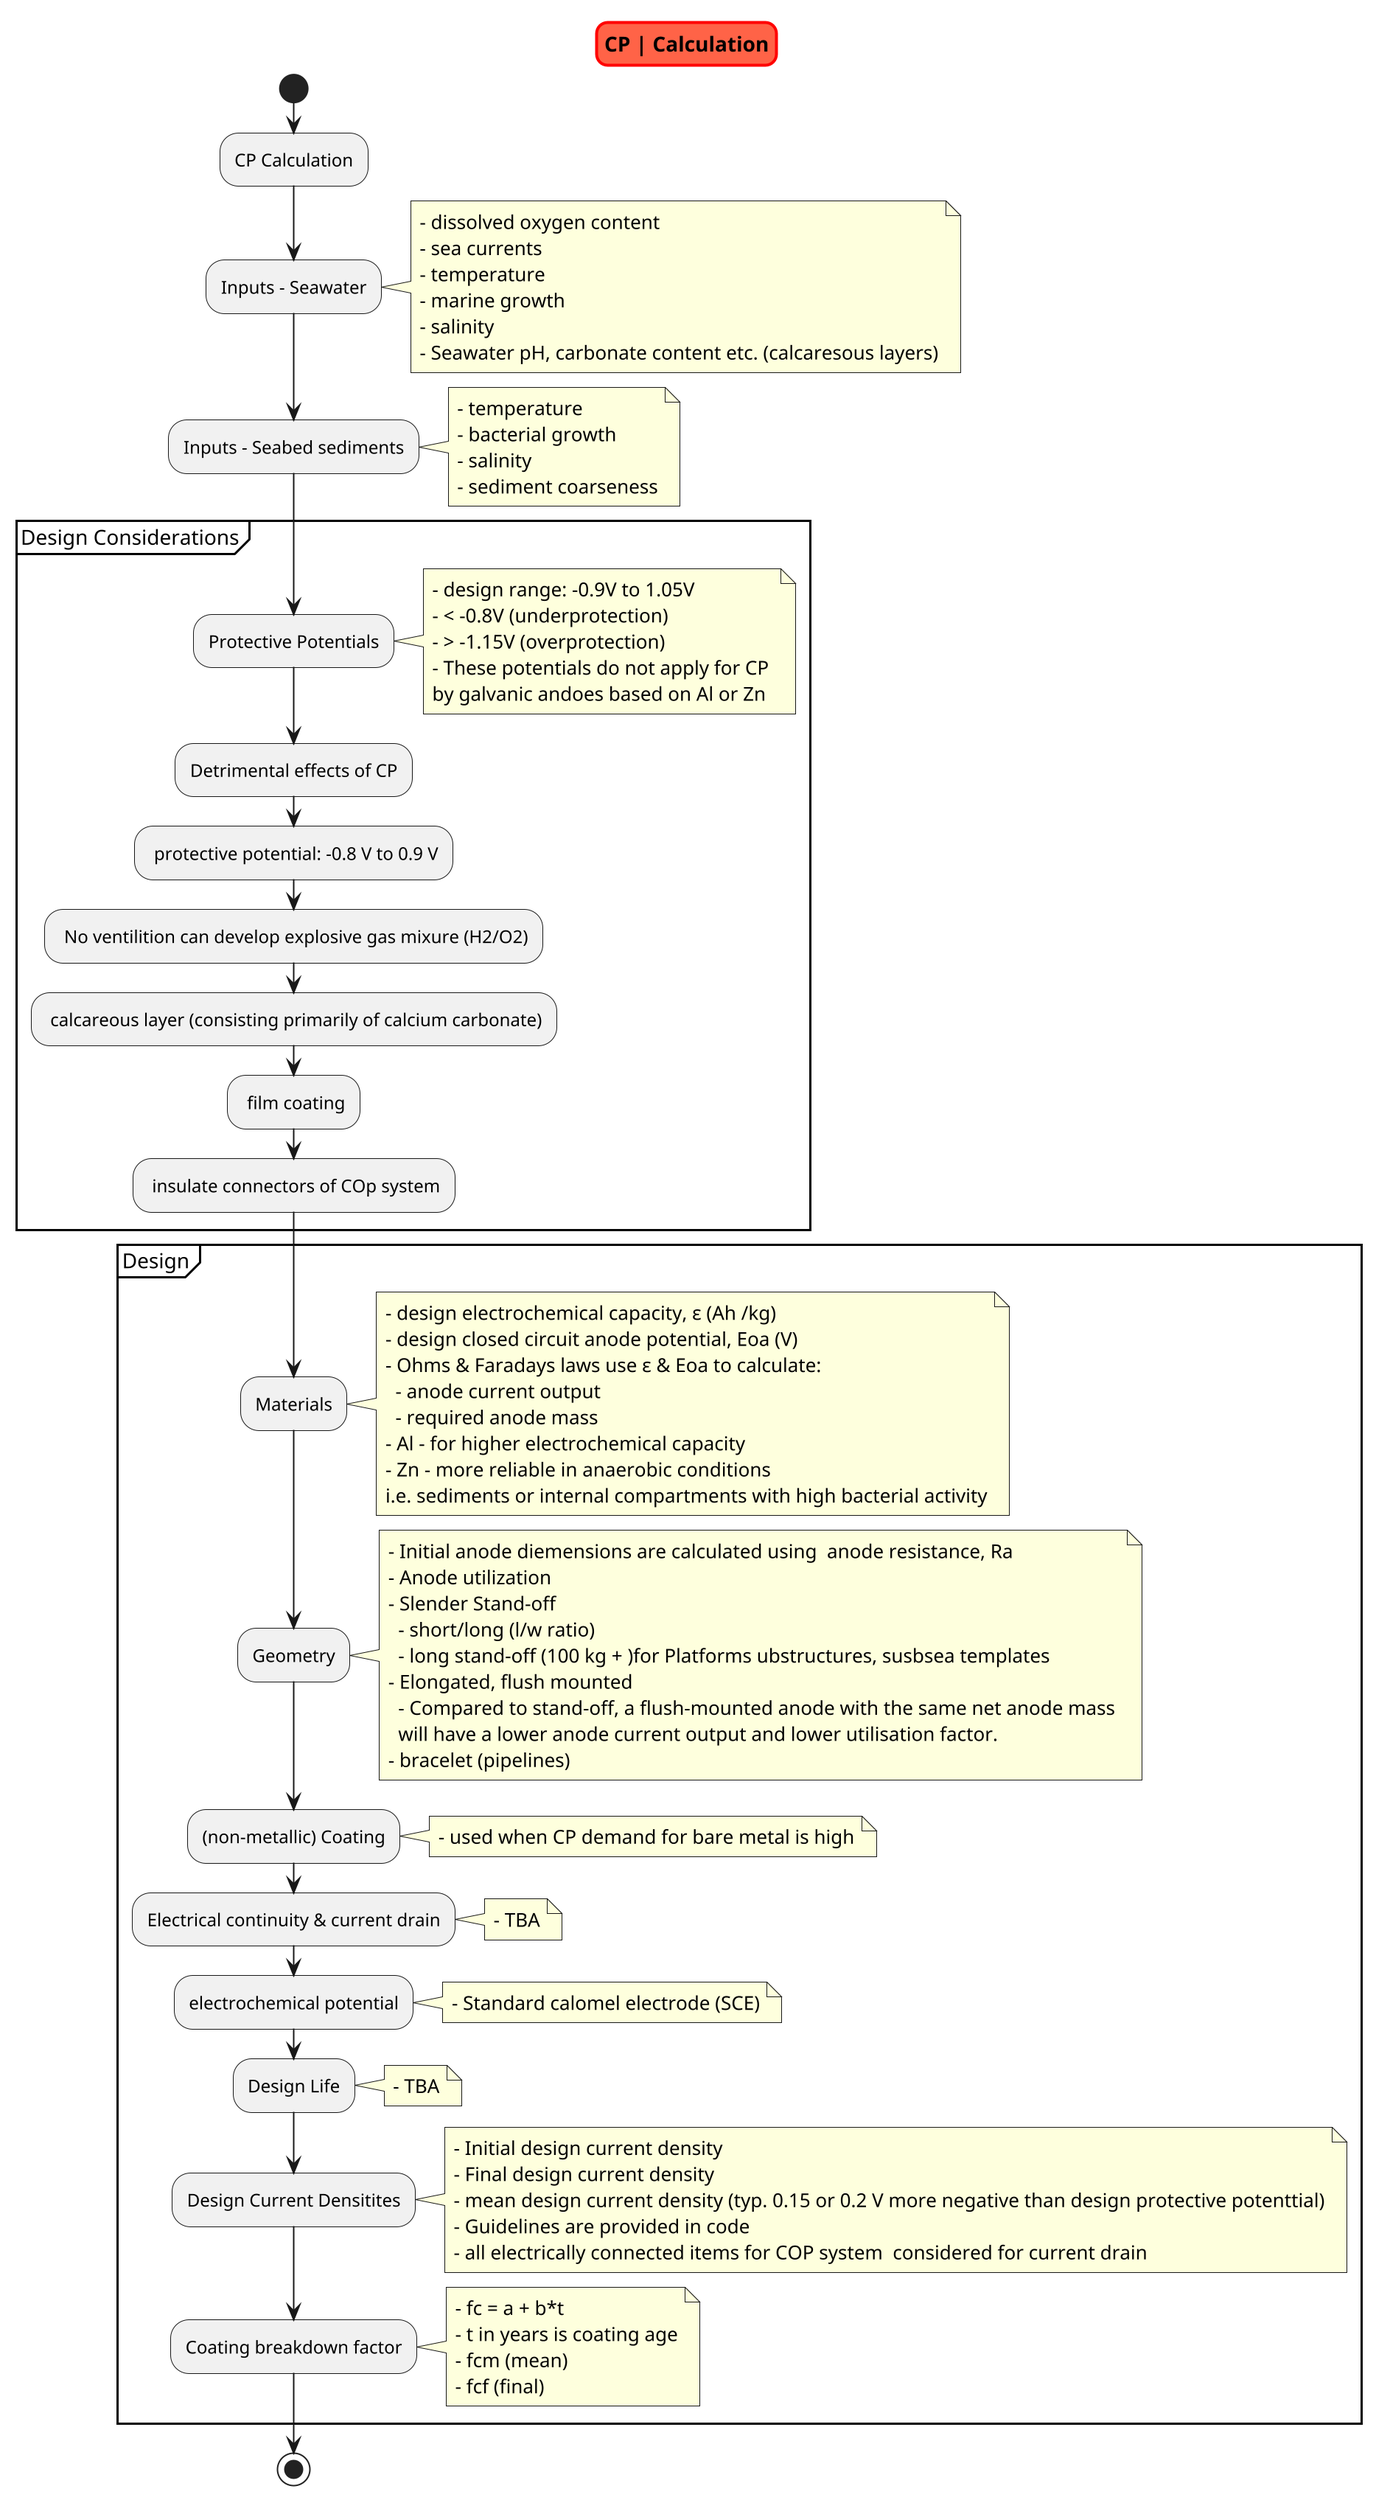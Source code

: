 @startuml  cp_calculation

scale 2
skinparam titleBorderRoundCorner 15
skinparam titleBorderThickness 2
skinparam titleBorderColor red
skinparam titleBackgroundColor Tomato

title CP | Calculation

start
:CP Calculation;

:Inputs - Seawater;

  note right
    - dissolved oxygen content
    - sea currents
    - temperature
    - marine growth
    - salinity
    - Seawater pH, carbonate content etc. (calcaresous layers)
  end note

:Inputs - Seabed sediments;

  note right
    - temperature
    - bacterial growth
    - salinity
    - sediment coarseness
  end note


partition Design Considerations {

:Protective Potentials;
  note right
    - design range: -0.9V to 1.05V
    - < -0.8V (underprotection)
    - > -1.15V (overprotection)
    - These potentials do not apply for CP 
    by galvanic andoes based on Al or Zn
  end note

:Detrimental effects of CP;
    - protective potential: -0.8 V to 0.9 V 
    - No ventilition can develop explosive gas mixure (H2/O2)
    - calcareous layer (consisting primarily of calcium carbonate)
      - film coating
      - insulate connectors of COp system
}


partition Design {

:Materials;
  note right
    - design electrochemical capacity, ε (Ah /kg)
    - design closed circuit anode potential, Eoa (V)
    - Ohms & Faradays laws use ε & Eoa to calculate:
      - anode current output
      - required anode mass
    - Al - for higher electrochemical capacity
    - Zn - more reliable in anaerobic conditions 
    i.e. sediments or internal compartments with high bacterial activity
  end note

:Geometry;
  note right
    - Initial anode diemensions are calculated using  anode resistance, Ra 
    - Anode utilization
    - Slender Stand-off
      - short/long (l/w ratio)
      - long stand-off (100 kg + )for Platforms ubstructures, susbsea templates
    - Elongated, flush mounted
      - Compared to stand-off, a flush-mounted anode with the same net anode mass 
      will have a lower anode current output and lower utilisation factor.
    - bracelet (pipelines)
  end note

:(non-metallic) Coating;
  note right
    - used when CP demand for bare metal is high
  end note

:Electrical continuity & current drain;
  note right
    - TBA
  end note

:electrochemical potential;
  note right
    - Standard calomel electrode (SCE)
  end note

:Design Life;
  note right
    - TBA
  end note

:Design Current Densitites;
  note right
    - Initial design current density
    - Final design current density
    - mean design current density (typ. 0.15 or 0.2 V more negative than design protective potenttial)
    - Guidelines are provided in code
    - all electrically connected items for COP system  considered for current drain
  end note

:Coating breakdown factor;
  note right
    - fc = a + b*t 
    - t in years is coating age
    - fcm (mean)
    - fcf (final)
  end note


}

stop
@enduml